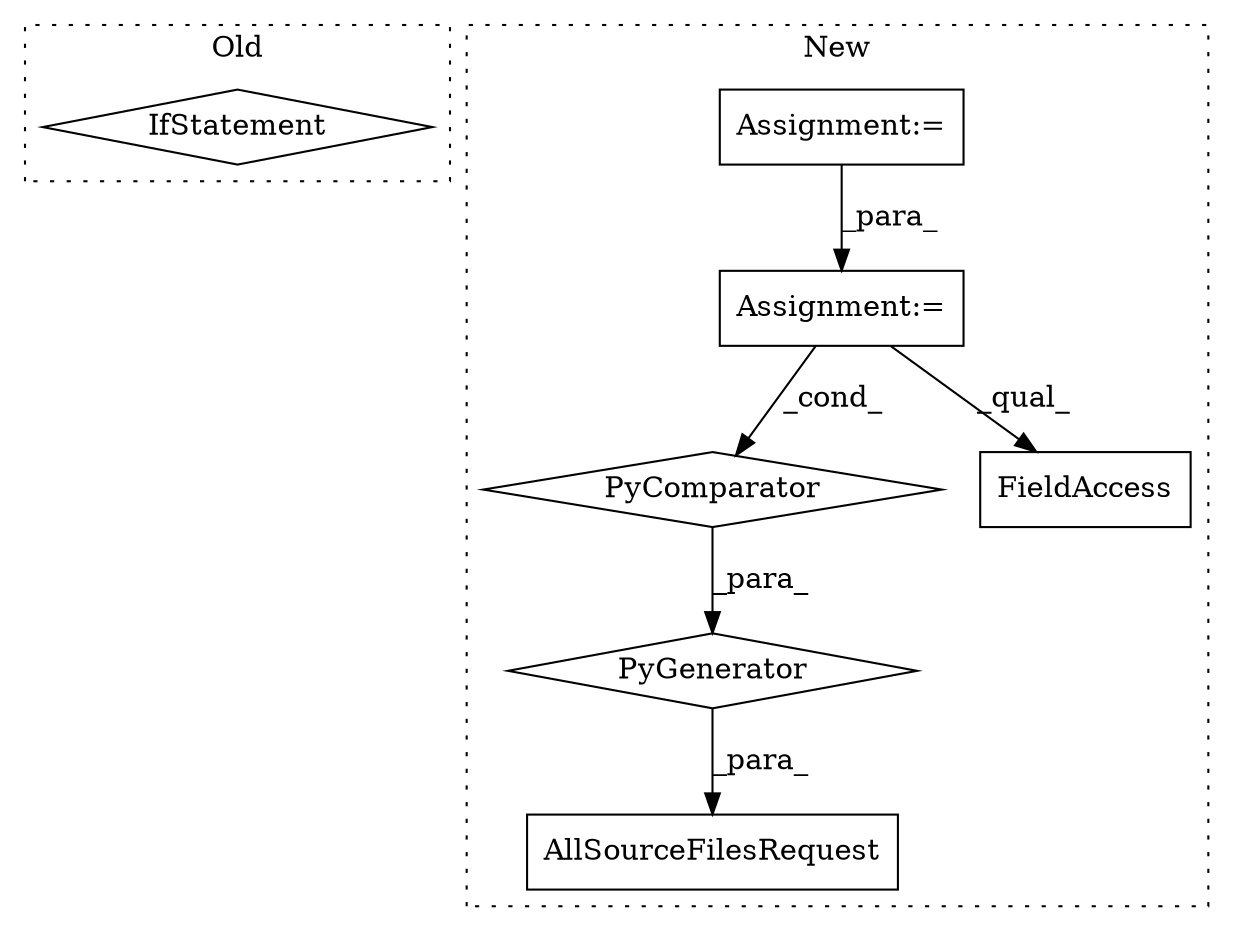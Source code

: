 digraph G {
subgraph cluster0 {
1 [label="IfStatement" a="25" s="2710" l="28" shape="diamond"];
label = "Old";
style="dotted";
}
subgraph cluster1 {
2 [label="AllSourceFilesRequest" a="32" s="2812,2949" l="31,-3" shape="box"];
3 [label="PyGenerator" a="107" s="2843" l="106" shape="diamond"];
4 [label="PyComparator" a="113" s="2915" l="28" shape="diamond"];
5 [label="Assignment:=" a="7" s="2595" l="25" shape="box"];
6 [label="FieldAccess" a="22" s="2843" l="14" shape="box"];
7 [label="Assignment:=" a="7" s="2488" l="12" shape="box"];
label = "New";
style="dotted";
}
3 -> 2 [label="_para_"];
4 -> 3 [label="_para_"];
5 -> 7 [label="_para_"];
7 -> 6 [label="_qual_"];
7 -> 4 [label="_cond_"];
}